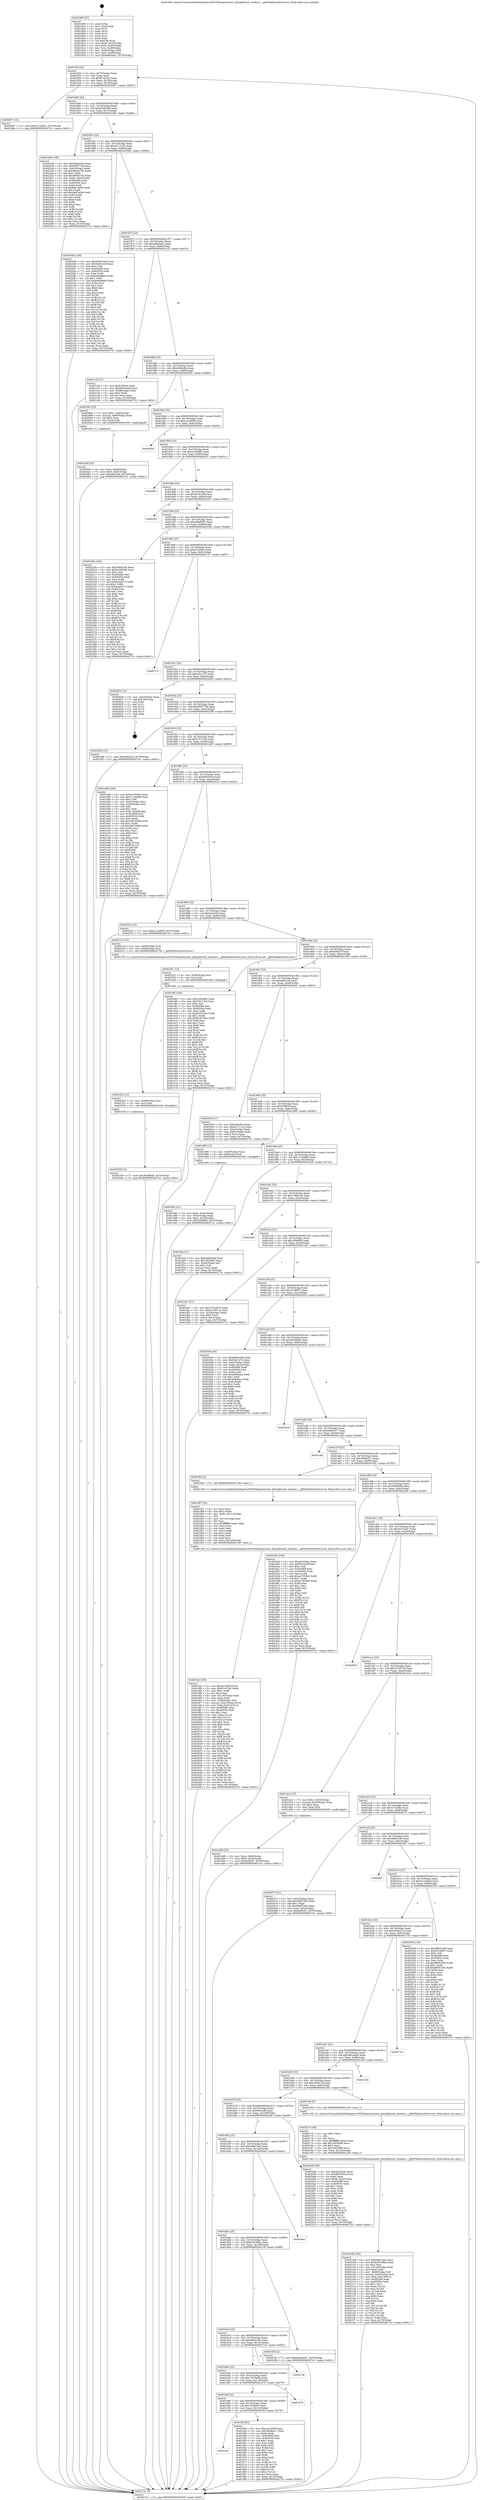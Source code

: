 digraph "0x401800" {
  label = "0x401800 (/mnt/c/Users/mathe/Desktop/tcc/POCII/binaries/extr_kittyglfwnull_window.c__glfwPlatformSetCursor_Final-ollvm.out::main(0))"
  labelloc = "t"
  node[shape=record]

  Entry [label="",width=0.3,height=0.3,shape=circle,fillcolor=black,style=filled]
  "0x40182f" [label="{
     0x40182f [23]\l
     | [instrs]\l
     &nbsp;&nbsp;0x40182f \<+3\>: mov -0x70(%rbp),%eax\l
     &nbsp;&nbsp;0x401832 \<+2\>: mov %eax,%ecx\l
     &nbsp;&nbsp;0x401834 \<+6\>: sub $0x81cd7afc,%ecx\l
     &nbsp;&nbsp;0x40183a \<+3\>: mov %eax,-0x74(%rbp)\l
     &nbsp;&nbsp;0x40183d \<+3\>: mov %ecx,-0x78(%rbp)\l
     &nbsp;&nbsp;0x401840 \<+6\>: je 0000000000402067 \<main+0x867\>\l
  }"]
  "0x402067" [label="{
     0x402067 [12]\l
     | [instrs]\l
     &nbsp;&nbsp;0x402067 \<+7\>: movl $0x3c7d2f62,-0x70(%rbp)\l
     &nbsp;&nbsp;0x40206e \<+5\>: jmp 0000000000402741 \<main+0xf41\>\l
  }"]
  "0x401846" [label="{
     0x401846 [22]\l
     | [instrs]\l
     &nbsp;&nbsp;0x401846 \<+5\>: jmp 000000000040184b \<main+0x4b\>\l
     &nbsp;&nbsp;0x40184b \<+3\>: mov -0x74(%rbp),%eax\l
     &nbsp;&nbsp;0x40184e \<+5\>: sub $0x8c585cd6,%eax\l
     &nbsp;&nbsp;0x401853 \<+3\>: mov %eax,-0x7c(%rbp)\l
     &nbsp;&nbsp;0x401856 \<+6\>: je 000000000040229b \<main+0xa9b\>\l
  }"]
  Exit [label="",width=0.3,height=0.3,shape=circle,fillcolor=black,style=filled,peripheries=2]
  "0x40229b" [label="{
     0x40229b [109]\l
     | [instrs]\l
     &nbsp;&nbsp;0x40229b \<+5\>: mov $0x40fe4236,%eax\l
     &nbsp;&nbsp;0x4022a0 \<+5\>: mov $0xf5897799,%ecx\l
     &nbsp;&nbsp;0x4022a5 \<+3\>: mov -0x6c(%rbp),%edx\l
     &nbsp;&nbsp;0x4022a8 \<+6\>: sub $0x496eb72b,%edx\l
     &nbsp;&nbsp;0x4022ae \<+3\>: add $0x1,%edx\l
     &nbsp;&nbsp;0x4022b1 \<+6\>: add $0x496eb72b,%edx\l
     &nbsp;&nbsp;0x4022b7 \<+3\>: mov %edx,-0x6c(%rbp)\l
     &nbsp;&nbsp;0x4022ba \<+7\>: mov 0x405068,%edx\l
     &nbsp;&nbsp;0x4022c1 \<+7\>: mov 0x405054,%esi\l
     &nbsp;&nbsp;0x4022c8 \<+2\>: mov %edx,%edi\l
     &nbsp;&nbsp;0x4022ca \<+6\>: sub $0x8ab7ad46,%edi\l
     &nbsp;&nbsp;0x4022d0 \<+3\>: sub $0x1,%edi\l
     &nbsp;&nbsp;0x4022d3 \<+6\>: add $0x8ab7ad46,%edi\l
     &nbsp;&nbsp;0x4022d9 \<+3\>: imul %edi,%edx\l
     &nbsp;&nbsp;0x4022dc \<+3\>: and $0x1,%edx\l
     &nbsp;&nbsp;0x4022df \<+3\>: cmp $0x0,%edx\l
     &nbsp;&nbsp;0x4022e2 \<+4\>: sete %r8b\l
     &nbsp;&nbsp;0x4022e6 \<+3\>: cmp $0xa,%esi\l
     &nbsp;&nbsp;0x4022e9 \<+4\>: setl %r9b\l
     &nbsp;&nbsp;0x4022ed \<+3\>: mov %r8b,%r10b\l
     &nbsp;&nbsp;0x4022f0 \<+3\>: and %r9b,%r10b\l
     &nbsp;&nbsp;0x4022f3 \<+3\>: xor %r9b,%r8b\l
     &nbsp;&nbsp;0x4022f6 \<+3\>: or %r8b,%r10b\l
     &nbsp;&nbsp;0x4022f9 \<+4\>: test $0x1,%r10b\l
     &nbsp;&nbsp;0x4022fd \<+3\>: cmovne %ecx,%eax\l
     &nbsp;&nbsp;0x402300 \<+3\>: mov %eax,-0x70(%rbp)\l
     &nbsp;&nbsp;0x402303 \<+5\>: jmp 0000000000402741 \<main+0xf41\>\l
  }"]
  "0x40185c" [label="{
     0x40185c [22]\l
     | [instrs]\l
     &nbsp;&nbsp;0x40185c \<+5\>: jmp 0000000000401861 \<main+0x61\>\l
     &nbsp;&nbsp;0x401861 \<+3\>: mov -0x74(%rbp),%eax\l
     &nbsp;&nbsp;0x401864 \<+5\>: sub $0xa517c120,%eax\l
     &nbsp;&nbsp;0x401869 \<+3\>: mov %eax,-0x80(%rbp)\l
     &nbsp;&nbsp;0x40186c \<+6\>: je 00000000004020db \<main+0x8db\>\l
  }"]
  "0x402339" [label="{
     0x402339 [12]\l
     | [instrs]\l
     &nbsp;&nbsp;0x402339 \<+7\>: movl $0x39e8f9d8,-0x70(%rbp)\l
     &nbsp;&nbsp;0x402340 \<+5\>: jmp 0000000000402741 \<main+0xf41\>\l
  }"]
  "0x4020db" [label="{
     0x4020db [144]\l
     | [instrs]\l
     &nbsp;&nbsp;0x4020db \<+5\>: mov $0x60a87aa5,%eax\l
     &nbsp;&nbsp;0x4020e0 \<+5\>: mov $0x5e63414f,%ecx\l
     &nbsp;&nbsp;0x4020e5 \<+2\>: mov $0x1,%dl\l
     &nbsp;&nbsp;0x4020e7 \<+7\>: mov 0x405068,%esi\l
     &nbsp;&nbsp;0x4020ee \<+7\>: mov 0x405054,%edi\l
     &nbsp;&nbsp;0x4020f5 \<+3\>: mov %esi,%r8d\l
     &nbsp;&nbsp;0x4020f8 \<+7\>: sub $0x849e9885,%r8d\l
     &nbsp;&nbsp;0x4020ff \<+4\>: sub $0x1,%r8d\l
     &nbsp;&nbsp;0x402103 \<+7\>: add $0x849e9885,%r8d\l
     &nbsp;&nbsp;0x40210a \<+4\>: imul %r8d,%esi\l
     &nbsp;&nbsp;0x40210e \<+3\>: and $0x1,%esi\l
     &nbsp;&nbsp;0x402111 \<+3\>: cmp $0x0,%esi\l
     &nbsp;&nbsp;0x402114 \<+4\>: sete %r9b\l
     &nbsp;&nbsp;0x402118 \<+3\>: cmp $0xa,%edi\l
     &nbsp;&nbsp;0x40211b \<+4\>: setl %r10b\l
     &nbsp;&nbsp;0x40211f \<+3\>: mov %r9b,%r11b\l
     &nbsp;&nbsp;0x402122 \<+4\>: xor $0xff,%r11b\l
     &nbsp;&nbsp;0x402126 \<+3\>: mov %r10b,%bl\l
     &nbsp;&nbsp;0x402129 \<+3\>: xor $0xff,%bl\l
     &nbsp;&nbsp;0x40212c \<+3\>: xor $0x0,%dl\l
     &nbsp;&nbsp;0x40212f \<+3\>: mov %r11b,%r14b\l
     &nbsp;&nbsp;0x402132 \<+4\>: and $0x0,%r14b\l
     &nbsp;&nbsp;0x402136 \<+3\>: and %dl,%r9b\l
     &nbsp;&nbsp;0x402139 \<+3\>: mov %bl,%r15b\l
     &nbsp;&nbsp;0x40213c \<+4\>: and $0x0,%r15b\l
     &nbsp;&nbsp;0x402140 \<+3\>: and %dl,%r10b\l
     &nbsp;&nbsp;0x402143 \<+3\>: or %r9b,%r14b\l
     &nbsp;&nbsp;0x402146 \<+3\>: or %r10b,%r15b\l
     &nbsp;&nbsp;0x402149 \<+3\>: xor %r15b,%r14b\l
     &nbsp;&nbsp;0x40214c \<+3\>: or %bl,%r11b\l
     &nbsp;&nbsp;0x40214f \<+4\>: xor $0xff,%r11b\l
     &nbsp;&nbsp;0x402153 \<+3\>: or $0x0,%dl\l
     &nbsp;&nbsp;0x402156 \<+3\>: and %dl,%r11b\l
     &nbsp;&nbsp;0x402159 \<+3\>: or %r11b,%r14b\l
     &nbsp;&nbsp;0x40215c \<+4\>: test $0x1,%r14b\l
     &nbsp;&nbsp;0x402160 \<+3\>: cmovne %ecx,%eax\l
     &nbsp;&nbsp;0x402163 \<+3\>: mov %eax,-0x70(%rbp)\l
     &nbsp;&nbsp;0x402166 \<+5\>: jmp 0000000000402741 \<main+0xf41\>\l
  }"]
  "0x401872" [label="{
     0x401872 [25]\l
     | [instrs]\l
     &nbsp;&nbsp;0x401872 \<+5\>: jmp 0000000000401877 \<main+0x77\>\l
     &nbsp;&nbsp;0x401877 \<+3\>: mov -0x74(%rbp),%eax\l
     &nbsp;&nbsp;0x40187a \<+5\>: sub $0xa9eb5aa1,%eax\l
     &nbsp;&nbsp;0x40187f \<+6\>: mov %eax,-0x84(%rbp)\l
     &nbsp;&nbsp;0x401885 \<+6\>: je 0000000000401c32 \<main+0x432\>\l
  }"]
  "0x40232d" [label="{
     0x40232d [12]\l
     | [instrs]\l
     &nbsp;&nbsp;0x40232d \<+4\>: mov -0x68(%rbp),%rsi\l
     &nbsp;&nbsp;0x402331 \<+3\>: mov %rsi,%rdi\l
     &nbsp;&nbsp;0x402334 \<+5\>: call 0000000000401030 \<free@plt\>\l
     | [calls]\l
     &nbsp;&nbsp;0x401030 \{1\} (unknown)\l
  }"]
  "0x401c32" [label="{
     0x401c32 [27]\l
     | [instrs]\l
     &nbsp;&nbsp;0x401c32 \<+5\>: mov $0xf1f59c6,%eax\l
     &nbsp;&nbsp;0x401c37 \<+5\>: mov $0x5a624eb9,%ecx\l
     &nbsp;&nbsp;0x401c3c \<+3\>: mov -0x38(%rbp),%edx\l
     &nbsp;&nbsp;0x401c3f \<+3\>: cmp $0x2,%edx\l
     &nbsp;&nbsp;0x401c42 \<+3\>: cmovne %ecx,%eax\l
     &nbsp;&nbsp;0x401c45 \<+3\>: mov %eax,-0x70(%rbp)\l
     &nbsp;&nbsp;0x401c48 \<+5\>: jmp 0000000000402741 \<main+0xf41\>\l
  }"]
  "0x40188b" [label="{
     0x40188b [25]\l
     | [instrs]\l
     &nbsp;&nbsp;0x40188b \<+5\>: jmp 0000000000401890 \<main+0x90\>\l
     &nbsp;&nbsp;0x401890 \<+3\>: mov -0x74(%rbp),%eax\l
     &nbsp;&nbsp;0x401893 \<+5\>: sub $0xb4646c6a,%eax\l
     &nbsp;&nbsp;0x401898 \<+6\>: mov %eax,-0x88(%rbp)\l
     &nbsp;&nbsp;0x40189e \<+6\>: je 0000000000402092 \<main+0x892\>\l
  }"]
  "0x402741" [label="{
     0x402741 [5]\l
     | [instrs]\l
     &nbsp;&nbsp;0x402741 \<+5\>: jmp 000000000040182f \<main+0x2f\>\l
  }"]
  "0x401800" [label="{
     0x401800 [47]\l
     | [instrs]\l
     &nbsp;&nbsp;0x401800 \<+1\>: push %rbp\l
     &nbsp;&nbsp;0x401801 \<+3\>: mov %rsp,%rbp\l
     &nbsp;&nbsp;0x401804 \<+2\>: push %r15\l
     &nbsp;&nbsp;0x401806 \<+2\>: push %r14\l
     &nbsp;&nbsp;0x401808 \<+2\>: push %r13\l
     &nbsp;&nbsp;0x40180a \<+2\>: push %r12\l
     &nbsp;&nbsp;0x40180c \<+1\>: push %rbx\l
     &nbsp;&nbsp;0x40180d \<+7\>: sub $0x108,%rsp\l
     &nbsp;&nbsp;0x401814 \<+7\>: movl $0x0,-0x3c(%rbp)\l
     &nbsp;&nbsp;0x40181b \<+3\>: mov %edi,-0x40(%rbp)\l
     &nbsp;&nbsp;0x40181e \<+4\>: mov %rsi,-0x48(%rbp)\l
     &nbsp;&nbsp;0x401822 \<+3\>: mov -0x40(%rbp),%edi\l
     &nbsp;&nbsp;0x401825 \<+3\>: mov %edi,-0x38(%rbp)\l
     &nbsp;&nbsp;0x401828 \<+7\>: movl $0xa9eb5aa1,-0x70(%rbp)\l
  }"]
  "0x402321" [label="{
     0x402321 [12]\l
     | [instrs]\l
     &nbsp;&nbsp;0x402321 \<+4\>: mov -0x58(%rbp),%rsi\l
     &nbsp;&nbsp;0x402325 \<+3\>: mov %rsi,%rdi\l
     &nbsp;&nbsp;0x402328 \<+5\>: call 0000000000401030 \<free@plt\>\l
     | [calls]\l
     &nbsp;&nbsp;0x401030 \{1\} (unknown)\l
  }"]
  "0x402092" [label="{
     0x402092 [23]\l
     | [instrs]\l
     &nbsp;&nbsp;0x402092 \<+7\>: movl $0x1,-0x60(%rbp)\l
     &nbsp;&nbsp;0x402099 \<+4\>: movslq -0x60(%rbp),%rax\l
     &nbsp;&nbsp;0x40209d \<+4\>: shl $0x2,%rax\l
     &nbsp;&nbsp;0x4020a1 \<+3\>: mov %rax,%rdi\l
     &nbsp;&nbsp;0x4020a4 \<+5\>: call 0000000000401050 \<malloc@plt\>\l
     | [calls]\l
     &nbsp;&nbsp;0x401050 \{1\} (unknown)\l
  }"]
  "0x4018a4" [label="{
     0x4018a4 [25]\l
     | [instrs]\l
     &nbsp;&nbsp;0x4018a4 \<+5\>: jmp 00000000004018a9 \<main+0xa9\>\l
     &nbsp;&nbsp;0x4018a9 \<+3\>: mov -0x74(%rbp),%eax\l
     &nbsp;&nbsp;0x4018ac \<+5\>: sub $0xca12d05f,%eax\l
     &nbsp;&nbsp;0x4018b1 \<+6\>: mov %eax,-0x8c(%rbp)\l
     &nbsp;&nbsp;0x4018b7 \<+6\>: je 000000000040265d \<main+0xe5d\>\l
  }"]
  "0x402198" [label="{
     0x402198 [103]\l
     | [instrs]\l
     &nbsp;&nbsp;0x402198 \<+5\>: mov $0x60a87aa5,%ecx\l
     &nbsp;&nbsp;0x40219d \<+5\>: mov $0x618168ba,%edx\l
     &nbsp;&nbsp;0x4021a2 \<+2\>: xor %esi,%esi\l
     &nbsp;&nbsp;0x4021a4 \<+6\>: mov -0x124(%rbp),%edi\l
     &nbsp;&nbsp;0x4021aa \<+3\>: imul %eax,%edi\l
     &nbsp;&nbsp;0x4021ad \<+4\>: mov -0x68(%rbp),%r8\l
     &nbsp;&nbsp;0x4021b1 \<+4\>: movslq -0x6c(%rbp),%r9\l
     &nbsp;&nbsp;0x4021b5 \<+4\>: mov %edi,(%r8,%r9,4)\l
     &nbsp;&nbsp;0x4021b9 \<+7\>: mov 0x405068,%eax\l
     &nbsp;&nbsp;0x4021c0 \<+7\>: mov 0x405054,%edi\l
     &nbsp;&nbsp;0x4021c7 \<+3\>: sub $0x1,%esi\l
     &nbsp;&nbsp;0x4021ca \<+3\>: mov %eax,%r10d\l
     &nbsp;&nbsp;0x4021cd \<+3\>: add %esi,%r10d\l
     &nbsp;&nbsp;0x4021d0 \<+4\>: imul %r10d,%eax\l
     &nbsp;&nbsp;0x4021d4 \<+3\>: and $0x1,%eax\l
     &nbsp;&nbsp;0x4021d7 \<+3\>: cmp $0x0,%eax\l
     &nbsp;&nbsp;0x4021da \<+4\>: sete %r11b\l
     &nbsp;&nbsp;0x4021de \<+3\>: cmp $0xa,%edi\l
     &nbsp;&nbsp;0x4021e1 \<+3\>: setl %bl\l
     &nbsp;&nbsp;0x4021e4 \<+3\>: mov %r11b,%r14b\l
     &nbsp;&nbsp;0x4021e7 \<+3\>: and %bl,%r14b\l
     &nbsp;&nbsp;0x4021ea \<+3\>: xor %bl,%r11b\l
     &nbsp;&nbsp;0x4021ed \<+3\>: or %r11b,%r14b\l
     &nbsp;&nbsp;0x4021f0 \<+4\>: test $0x1,%r14b\l
     &nbsp;&nbsp;0x4021f4 \<+3\>: cmovne %edx,%ecx\l
     &nbsp;&nbsp;0x4021f7 \<+3\>: mov %ecx,-0x70(%rbp)\l
     &nbsp;&nbsp;0x4021fa \<+5\>: jmp 0000000000402741 \<main+0xf41\>\l
  }"]
  "0x40265d" [label="{
     0x40265d\l
  }", style=dashed]
  "0x4018bd" [label="{
     0x4018bd [25]\l
     | [instrs]\l
     &nbsp;&nbsp;0x4018bd \<+5\>: jmp 00000000004018c2 \<main+0xc2\>\l
     &nbsp;&nbsp;0x4018c2 \<+3\>: mov -0x74(%rbp),%eax\l
     &nbsp;&nbsp;0x4018c5 \<+5\>: sub $0xccc50d82,%eax\l
     &nbsp;&nbsp;0x4018ca \<+6\>: mov %eax,-0x90(%rbp)\l
     &nbsp;&nbsp;0x4018d0 \<+6\>: je 0000000000402651 \<main+0xe51\>\l
  }"]
  "0x402170" [label="{
     0x402170 [40]\l
     | [instrs]\l
     &nbsp;&nbsp;0x402170 \<+5\>: mov $0x2,%ecx\l
     &nbsp;&nbsp;0x402175 \<+1\>: cltd\l
     &nbsp;&nbsp;0x402176 \<+2\>: idiv %ecx\l
     &nbsp;&nbsp;0x402178 \<+6\>: imul $0xfffffffe,%edx,%ecx\l
     &nbsp;&nbsp;0x40217e \<+6\>: add $0x190349f8,%ecx\l
     &nbsp;&nbsp;0x402184 \<+3\>: add $0x1,%ecx\l
     &nbsp;&nbsp;0x402187 \<+6\>: sub $0x190349f8,%ecx\l
     &nbsp;&nbsp;0x40218d \<+6\>: mov %ecx,-0x124(%rbp)\l
     &nbsp;&nbsp;0x402193 \<+5\>: call 0000000000401160 \<next_i\>\l
     | [calls]\l
     &nbsp;&nbsp;0x401160 \{1\} (/mnt/c/Users/mathe/Desktop/tcc/POCII/binaries/extr_kittyglfwnull_window.c__glfwPlatformSetCursor_Final-ollvm.out::next_i)\l
  }"]
  "0x402651" [label="{
     0x402651\l
  }", style=dashed]
  "0x4018d6" [label="{
     0x4018d6 [25]\l
     | [instrs]\l
     &nbsp;&nbsp;0x4018d6 \<+5\>: jmp 00000000004018db \<main+0xdb\>\l
     &nbsp;&nbsp;0x4018db \<+3\>: mov -0x74(%rbp),%eax\l
     &nbsp;&nbsp;0x4018de \<+5\>: sub $0xdb761d0f,%eax\l
     &nbsp;&nbsp;0x4018e3 \<+6\>: mov %eax,-0x94(%rbp)\l
     &nbsp;&nbsp;0x4018e9 \<+6\>: je 0000000000402351 \<main+0xb51\>\l
  }"]
  "0x4020a9" [label="{
     0x4020a9 [23]\l
     | [instrs]\l
     &nbsp;&nbsp;0x4020a9 \<+4\>: mov %rax,-0x68(%rbp)\l
     &nbsp;&nbsp;0x4020ad \<+7\>: movl $0x0,-0x6c(%rbp)\l
     &nbsp;&nbsp;0x4020b4 \<+7\>: movl $0xa9641be,-0x70(%rbp)\l
     &nbsp;&nbsp;0x4020bb \<+5\>: jmp 0000000000402741 \<main+0xf41\>\l
  }"]
  "0x402351" [label="{
     0x402351\l
  }", style=dashed]
  "0x4018ef" [label="{
     0x4018ef [25]\l
     | [instrs]\l
     &nbsp;&nbsp;0x4018ef \<+5\>: jmp 00000000004018f4 \<main+0xf4\>\l
     &nbsp;&nbsp;0x4018f4 \<+3\>: mov -0x74(%rbp),%eax\l
     &nbsp;&nbsp;0x4018f7 \<+5\>: sub $0xeb8a5697,%eax\l
     &nbsp;&nbsp;0x4018fc \<+6\>: mov %eax,-0x98(%rbp)\l
     &nbsp;&nbsp;0x401902 \<+6\>: je 000000000040220b \<main+0xa0b\>\l
  }"]
  "0x401fcb" [label="{
     0x401fcb [156]\l
     | [instrs]\l
     &nbsp;&nbsp;0x401fcb \<+5\>: mov $0xca12d05f,%ecx\l
     &nbsp;&nbsp;0x401fd0 \<+5\>: mov $0x81cd7afc,%edx\l
     &nbsp;&nbsp;0x401fd5 \<+3\>: mov $0x1,%r8b\l
     &nbsp;&nbsp;0x401fd8 \<+2\>: xor %esi,%esi\l
     &nbsp;&nbsp;0x401fda \<+6\>: mov -0x120(%rbp),%edi\l
     &nbsp;&nbsp;0x401fe0 \<+3\>: imul %eax,%edi\l
     &nbsp;&nbsp;0x401fe3 \<+4\>: mov -0x58(%rbp),%r9\l
     &nbsp;&nbsp;0x401fe7 \<+4\>: movslq -0x5c(%rbp),%r10\l
     &nbsp;&nbsp;0x401feb \<+4\>: mov %edi,(%r9,%r10,4)\l
     &nbsp;&nbsp;0x401fef \<+7\>: mov 0x405068,%eax\l
     &nbsp;&nbsp;0x401ff6 \<+7\>: mov 0x405054,%edi\l
     &nbsp;&nbsp;0x401ffd \<+3\>: sub $0x1,%esi\l
     &nbsp;&nbsp;0x402000 \<+3\>: mov %eax,%r11d\l
     &nbsp;&nbsp;0x402003 \<+3\>: add %esi,%r11d\l
     &nbsp;&nbsp;0x402006 \<+4\>: imul %r11d,%eax\l
     &nbsp;&nbsp;0x40200a \<+3\>: and $0x1,%eax\l
     &nbsp;&nbsp;0x40200d \<+3\>: cmp $0x0,%eax\l
     &nbsp;&nbsp;0x402010 \<+3\>: sete %bl\l
     &nbsp;&nbsp;0x402013 \<+3\>: cmp $0xa,%edi\l
     &nbsp;&nbsp;0x402016 \<+4\>: setl %r14b\l
     &nbsp;&nbsp;0x40201a \<+3\>: mov %bl,%r15b\l
     &nbsp;&nbsp;0x40201d \<+4\>: xor $0xff,%r15b\l
     &nbsp;&nbsp;0x402021 \<+3\>: mov %r14b,%r12b\l
     &nbsp;&nbsp;0x402024 \<+4\>: xor $0xff,%r12b\l
     &nbsp;&nbsp;0x402028 \<+4\>: xor $0x0,%r8b\l
     &nbsp;&nbsp;0x40202c \<+3\>: mov %r15b,%r13b\l
     &nbsp;&nbsp;0x40202f \<+4\>: and $0x0,%r13b\l
     &nbsp;&nbsp;0x402033 \<+3\>: and %r8b,%bl\l
     &nbsp;&nbsp;0x402036 \<+3\>: mov %r12b,%al\l
     &nbsp;&nbsp;0x402039 \<+2\>: and $0x0,%al\l
     &nbsp;&nbsp;0x40203b \<+3\>: and %r8b,%r14b\l
     &nbsp;&nbsp;0x40203e \<+3\>: or %bl,%r13b\l
     &nbsp;&nbsp;0x402041 \<+3\>: or %r14b,%al\l
     &nbsp;&nbsp;0x402044 \<+3\>: xor %al,%r13b\l
     &nbsp;&nbsp;0x402047 \<+3\>: or %r12b,%r15b\l
     &nbsp;&nbsp;0x40204a \<+4\>: xor $0xff,%r15b\l
     &nbsp;&nbsp;0x40204e \<+4\>: or $0x0,%r8b\l
     &nbsp;&nbsp;0x402052 \<+3\>: and %r8b,%r15b\l
     &nbsp;&nbsp;0x402055 \<+3\>: or %r15b,%r13b\l
     &nbsp;&nbsp;0x402058 \<+4\>: test $0x1,%r13b\l
     &nbsp;&nbsp;0x40205c \<+3\>: cmovne %edx,%ecx\l
     &nbsp;&nbsp;0x40205f \<+3\>: mov %ecx,-0x70(%rbp)\l
     &nbsp;&nbsp;0x402062 \<+5\>: jmp 0000000000402741 \<main+0xf41\>\l
  }"]
  "0x40220b" [label="{
     0x40220b [144]\l
     | [instrs]\l
     &nbsp;&nbsp;0x40220b \<+5\>: mov $0x40fe4236,%eax\l
     &nbsp;&nbsp;0x402210 \<+5\>: mov $0x8c585cd6,%ecx\l
     &nbsp;&nbsp;0x402215 \<+2\>: mov $0x1,%dl\l
     &nbsp;&nbsp;0x402217 \<+7\>: mov 0x405068,%esi\l
     &nbsp;&nbsp;0x40221e \<+7\>: mov 0x405054,%edi\l
     &nbsp;&nbsp;0x402225 \<+3\>: mov %esi,%r8d\l
     &nbsp;&nbsp;0x402228 \<+7\>: add $0x6cae827c,%r8d\l
     &nbsp;&nbsp;0x40222f \<+4\>: sub $0x1,%r8d\l
     &nbsp;&nbsp;0x402233 \<+7\>: sub $0x6cae827c,%r8d\l
     &nbsp;&nbsp;0x40223a \<+4\>: imul %r8d,%esi\l
     &nbsp;&nbsp;0x40223e \<+3\>: and $0x1,%esi\l
     &nbsp;&nbsp;0x402241 \<+3\>: cmp $0x0,%esi\l
     &nbsp;&nbsp;0x402244 \<+4\>: sete %r9b\l
     &nbsp;&nbsp;0x402248 \<+3\>: cmp $0xa,%edi\l
     &nbsp;&nbsp;0x40224b \<+4\>: setl %r10b\l
     &nbsp;&nbsp;0x40224f \<+3\>: mov %r9b,%r11b\l
     &nbsp;&nbsp;0x402252 \<+4\>: xor $0xff,%r11b\l
     &nbsp;&nbsp;0x402256 \<+3\>: mov %r10b,%bl\l
     &nbsp;&nbsp;0x402259 \<+3\>: xor $0xff,%bl\l
     &nbsp;&nbsp;0x40225c \<+3\>: xor $0x1,%dl\l
     &nbsp;&nbsp;0x40225f \<+3\>: mov %r11b,%r14b\l
     &nbsp;&nbsp;0x402262 \<+4\>: and $0xff,%r14b\l
     &nbsp;&nbsp;0x402266 \<+3\>: and %dl,%r9b\l
     &nbsp;&nbsp;0x402269 \<+3\>: mov %bl,%r15b\l
     &nbsp;&nbsp;0x40226c \<+4\>: and $0xff,%r15b\l
     &nbsp;&nbsp;0x402270 \<+3\>: and %dl,%r10b\l
     &nbsp;&nbsp;0x402273 \<+3\>: or %r9b,%r14b\l
     &nbsp;&nbsp;0x402276 \<+3\>: or %r10b,%r15b\l
     &nbsp;&nbsp;0x402279 \<+3\>: xor %r15b,%r14b\l
     &nbsp;&nbsp;0x40227c \<+3\>: or %bl,%r11b\l
     &nbsp;&nbsp;0x40227f \<+4\>: xor $0xff,%r11b\l
     &nbsp;&nbsp;0x402283 \<+3\>: or $0x1,%dl\l
     &nbsp;&nbsp;0x402286 \<+3\>: and %dl,%r11b\l
     &nbsp;&nbsp;0x402289 \<+3\>: or %r11b,%r14b\l
     &nbsp;&nbsp;0x40228c \<+4\>: test $0x1,%r14b\l
     &nbsp;&nbsp;0x402290 \<+3\>: cmovne %ecx,%eax\l
     &nbsp;&nbsp;0x402293 \<+3\>: mov %eax,-0x70(%rbp)\l
     &nbsp;&nbsp;0x402296 \<+5\>: jmp 0000000000402741 \<main+0xf41\>\l
  }"]
  "0x401908" [label="{
     0x401908 [25]\l
     | [instrs]\l
     &nbsp;&nbsp;0x401908 \<+5\>: jmp 000000000040190d \<main+0x10d\>\l
     &nbsp;&nbsp;0x40190d \<+3\>: mov -0x74(%rbp),%eax\l
     &nbsp;&nbsp;0x401910 \<+5\>: sub $0xef162b0c,%eax\l
     &nbsp;&nbsp;0x401915 \<+6\>: mov %eax,-0x9c(%rbp)\l
     &nbsp;&nbsp;0x40191b \<+6\>: je 0000000000402727 \<main+0xf27\>\l
  }"]
  "0x401f97" [label="{
     0x401f97 [52]\l
     | [instrs]\l
     &nbsp;&nbsp;0x401f97 \<+2\>: xor %ecx,%ecx\l
     &nbsp;&nbsp;0x401f99 \<+5\>: mov $0x2,%edx\l
     &nbsp;&nbsp;0x401f9e \<+6\>: mov %edx,-0x11c(%rbp)\l
     &nbsp;&nbsp;0x401fa4 \<+1\>: cltd\l
     &nbsp;&nbsp;0x401fa5 \<+6\>: mov -0x11c(%rbp),%esi\l
     &nbsp;&nbsp;0x401fab \<+2\>: idiv %esi\l
     &nbsp;&nbsp;0x401fad \<+6\>: imul $0xfffffffe,%edx,%edx\l
     &nbsp;&nbsp;0x401fb3 \<+2\>: mov %ecx,%edi\l
     &nbsp;&nbsp;0x401fb5 \<+2\>: sub %edx,%edi\l
     &nbsp;&nbsp;0x401fb7 \<+2\>: mov %ecx,%edx\l
     &nbsp;&nbsp;0x401fb9 \<+3\>: sub $0x1,%edx\l
     &nbsp;&nbsp;0x401fbc \<+2\>: add %edx,%edi\l
     &nbsp;&nbsp;0x401fbe \<+2\>: sub %edi,%ecx\l
     &nbsp;&nbsp;0x401fc0 \<+6\>: mov %ecx,-0x120(%rbp)\l
     &nbsp;&nbsp;0x401fc6 \<+5\>: call 0000000000401160 \<next_i\>\l
     | [calls]\l
     &nbsp;&nbsp;0x401160 \{1\} (/mnt/c/Users/mathe/Desktop/tcc/POCII/binaries/extr_kittyglfwnull_window.c__glfwPlatformSetCursor_Final-ollvm.out::next_i)\l
  }"]
  "0x402727" [label="{
     0x402727\l
  }", style=dashed]
  "0x401921" [label="{
     0x401921 [25]\l
     | [instrs]\l
     &nbsp;&nbsp;0x401921 \<+5\>: jmp 0000000000401926 \<main+0x126\>\l
     &nbsp;&nbsp;0x401926 \<+3\>: mov -0x74(%rbp),%eax\l
     &nbsp;&nbsp;0x401929 \<+5\>: sub $0xf2d1c27c,%eax\l
     &nbsp;&nbsp;0x40192e \<+6\>: mov %eax,-0xa0(%rbp)\l
     &nbsp;&nbsp;0x401934 \<+6\>: je 0000000000402624 \<main+0xe24\>\l
  }"]
  "0x401c0f" [label="{
     0x401c0f\l
  }", style=dashed]
  "0x402624" [label="{
     0x402624 [21]\l
     | [instrs]\l
     &nbsp;&nbsp;0x402624 \<+3\>: mov -0x2c(%rbp),%eax\l
     &nbsp;&nbsp;0x402627 \<+7\>: add $0x108,%rsp\l
     &nbsp;&nbsp;0x40262e \<+1\>: pop %rbx\l
     &nbsp;&nbsp;0x40262f \<+2\>: pop %r12\l
     &nbsp;&nbsp;0x402631 \<+2\>: pop %r13\l
     &nbsp;&nbsp;0x402633 \<+2\>: pop %r14\l
     &nbsp;&nbsp;0x402635 \<+2\>: pop %r15\l
     &nbsp;&nbsp;0x402637 \<+1\>: pop %rbp\l
     &nbsp;&nbsp;0x402638 \<+1\>: ret\l
  }"]
  "0x40193a" [label="{
     0x40193a [25]\l
     | [instrs]\l
     &nbsp;&nbsp;0x40193a \<+5\>: jmp 000000000040193f \<main+0x13f\>\l
     &nbsp;&nbsp;0x40193f \<+3\>: mov -0x74(%rbp),%eax\l
     &nbsp;&nbsp;0x401942 \<+5\>: sub $0xf5897799,%eax\l
     &nbsp;&nbsp;0x401947 \<+6\>: mov %eax,-0xa4(%rbp)\l
     &nbsp;&nbsp;0x40194d \<+6\>: je 0000000000402308 \<main+0xb08\>\l
  }"]
  "0x401f3f" [label="{
     0x401f3f [83]\l
     | [instrs]\l
     &nbsp;&nbsp;0x401f3f \<+5\>: mov $0xca12d05f,%eax\l
     &nbsp;&nbsp;0x401f44 \<+5\>: mov $0x39b9e017,%ecx\l
     &nbsp;&nbsp;0x401f49 \<+2\>: xor %edx,%edx\l
     &nbsp;&nbsp;0x401f4b \<+7\>: mov 0x405068,%esi\l
     &nbsp;&nbsp;0x401f52 \<+7\>: mov 0x405054,%edi\l
     &nbsp;&nbsp;0x401f59 \<+3\>: sub $0x1,%edx\l
     &nbsp;&nbsp;0x401f5c \<+3\>: mov %esi,%r8d\l
     &nbsp;&nbsp;0x401f5f \<+3\>: add %edx,%r8d\l
     &nbsp;&nbsp;0x401f62 \<+4\>: imul %r8d,%esi\l
     &nbsp;&nbsp;0x401f66 \<+3\>: and $0x1,%esi\l
     &nbsp;&nbsp;0x401f69 \<+3\>: cmp $0x0,%esi\l
     &nbsp;&nbsp;0x401f6c \<+4\>: sete %r9b\l
     &nbsp;&nbsp;0x401f70 \<+3\>: cmp $0xa,%edi\l
     &nbsp;&nbsp;0x401f73 \<+4\>: setl %r10b\l
     &nbsp;&nbsp;0x401f77 \<+3\>: mov %r9b,%r11b\l
     &nbsp;&nbsp;0x401f7a \<+3\>: and %r10b,%r11b\l
     &nbsp;&nbsp;0x401f7d \<+3\>: xor %r10b,%r9b\l
     &nbsp;&nbsp;0x401f80 \<+3\>: or %r9b,%r11b\l
     &nbsp;&nbsp;0x401f83 \<+4\>: test $0x1,%r11b\l
     &nbsp;&nbsp;0x401f87 \<+3\>: cmovne %ecx,%eax\l
     &nbsp;&nbsp;0x401f8a \<+3\>: mov %eax,-0x70(%rbp)\l
     &nbsp;&nbsp;0x401f8d \<+5\>: jmp 0000000000402741 \<main+0xf41\>\l
  }"]
  "0x402308" [label="{
     0x402308 [12]\l
     | [instrs]\l
     &nbsp;&nbsp;0x402308 \<+7\>: movl $0xa9641be,-0x70(%rbp)\l
     &nbsp;&nbsp;0x40230f \<+5\>: jmp 0000000000402741 \<main+0xf41\>\l
  }"]
  "0x401953" [label="{
     0x401953 [25]\l
     | [instrs]\l
     &nbsp;&nbsp;0x401953 \<+5\>: jmp 0000000000401958 \<main+0x158\>\l
     &nbsp;&nbsp;0x401958 \<+3\>: mov -0x74(%rbp),%eax\l
     &nbsp;&nbsp;0x40195b \<+5\>: sub $0xf74174c8,%eax\l
     &nbsp;&nbsp;0x401960 \<+6\>: mov %eax,-0xa8(%rbp)\l
     &nbsp;&nbsp;0x401966 \<+6\>: je 0000000000401e80 \<main+0x680\>\l
  }"]
  "0x401bf6" [label="{
     0x401bf6 [25]\l
     | [instrs]\l
     &nbsp;&nbsp;0x401bf6 \<+5\>: jmp 0000000000401bfb \<main+0x3fb\>\l
     &nbsp;&nbsp;0x401bfb \<+3\>: mov -0x74(%rbp),%eax\l
     &nbsp;&nbsp;0x401bfe \<+5\>: sub $0x762fafe3,%eax\l
     &nbsp;&nbsp;0x401c03 \<+6\>: mov %eax,-0x114(%rbp)\l
     &nbsp;&nbsp;0x401c09 \<+6\>: je 0000000000401f3f \<main+0x73f\>\l
  }"]
  "0x401e80" [label="{
     0x401e80 [164]\l
     | [instrs]\l
     &nbsp;&nbsp;0x401e80 \<+5\>: mov $0xccc50d82,%eax\l
     &nbsp;&nbsp;0x401e85 \<+5\>: mov $0x1114a680,%ecx\l
     &nbsp;&nbsp;0x401e8a \<+2\>: mov $0x1,%dl\l
     &nbsp;&nbsp;0x401e8c \<+3\>: mov -0x5c(%rbp),%esi\l
     &nbsp;&nbsp;0x401e8f \<+3\>: cmp -0x50(%rbp),%esi\l
     &nbsp;&nbsp;0x401e92 \<+4\>: setl %dil\l
     &nbsp;&nbsp;0x401e96 \<+4\>: and $0x1,%dil\l
     &nbsp;&nbsp;0x401e9a \<+4\>: mov %dil,-0x2d(%rbp)\l
     &nbsp;&nbsp;0x401e9e \<+7\>: mov 0x405068,%esi\l
     &nbsp;&nbsp;0x401ea5 \<+8\>: mov 0x405054,%r8d\l
     &nbsp;&nbsp;0x401ead \<+3\>: mov %esi,%r9d\l
     &nbsp;&nbsp;0x401eb0 \<+7\>: add $0x1667046d,%r9d\l
     &nbsp;&nbsp;0x401eb7 \<+4\>: sub $0x1,%r9d\l
     &nbsp;&nbsp;0x401ebb \<+7\>: sub $0x1667046d,%r9d\l
     &nbsp;&nbsp;0x401ec2 \<+4\>: imul %r9d,%esi\l
     &nbsp;&nbsp;0x401ec6 \<+3\>: and $0x1,%esi\l
     &nbsp;&nbsp;0x401ec9 \<+3\>: cmp $0x0,%esi\l
     &nbsp;&nbsp;0x401ecc \<+4\>: sete %dil\l
     &nbsp;&nbsp;0x401ed0 \<+4\>: cmp $0xa,%r8d\l
     &nbsp;&nbsp;0x401ed4 \<+4\>: setl %r10b\l
     &nbsp;&nbsp;0x401ed8 \<+3\>: mov %dil,%r11b\l
     &nbsp;&nbsp;0x401edb \<+4\>: xor $0xff,%r11b\l
     &nbsp;&nbsp;0x401edf \<+3\>: mov %r10b,%bl\l
     &nbsp;&nbsp;0x401ee2 \<+3\>: xor $0xff,%bl\l
     &nbsp;&nbsp;0x401ee5 \<+3\>: xor $0x1,%dl\l
     &nbsp;&nbsp;0x401ee8 \<+3\>: mov %r11b,%r14b\l
     &nbsp;&nbsp;0x401eeb \<+4\>: and $0xff,%r14b\l
     &nbsp;&nbsp;0x401eef \<+3\>: and %dl,%dil\l
     &nbsp;&nbsp;0x401ef2 \<+3\>: mov %bl,%r15b\l
     &nbsp;&nbsp;0x401ef5 \<+4\>: and $0xff,%r15b\l
     &nbsp;&nbsp;0x401ef9 \<+3\>: and %dl,%r10b\l
     &nbsp;&nbsp;0x401efc \<+3\>: or %dil,%r14b\l
     &nbsp;&nbsp;0x401eff \<+3\>: or %r10b,%r15b\l
     &nbsp;&nbsp;0x401f02 \<+3\>: xor %r15b,%r14b\l
     &nbsp;&nbsp;0x401f05 \<+3\>: or %bl,%r11b\l
     &nbsp;&nbsp;0x401f08 \<+4\>: xor $0xff,%r11b\l
     &nbsp;&nbsp;0x401f0c \<+3\>: or $0x1,%dl\l
     &nbsp;&nbsp;0x401f0f \<+3\>: and %dl,%r11b\l
     &nbsp;&nbsp;0x401f12 \<+3\>: or %r11b,%r14b\l
     &nbsp;&nbsp;0x401f15 \<+4\>: test $0x1,%r14b\l
     &nbsp;&nbsp;0x401f19 \<+3\>: cmovne %ecx,%eax\l
     &nbsp;&nbsp;0x401f1c \<+3\>: mov %eax,-0x70(%rbp)\l
     &nbsp;&nbsp;0x401f1f \<+5\>: jmp 0000000000402741 \<main+0xf41\>\l
  }"]
  "0x40196c" [label="{
     0x40196c [25]\l
     | [instrs]\l
     &nbsp;&nbsp;0x40196c \<+5\>: jmp 0000000000401971 \<main+0x171\>\l
     &nbsp;&nbsp;0x401971 \<+3\>: mov -0x74(%rbp),%eax\l
     &nbsp;&nbsp;0x401974 \<+5\>: sub $0xfb93345a,%eax\l
     &nbsp;&nbsp;0x401979 \<+6\>: mov %eax,-0xac(%rbp)\l
     &nbsp;&nbsp;0x40197f \<+6\>: je 000000000040252a \<main+0xd2a\>\l
  }"]
  "0x401d79" [label="{
     0x401d79\l
  }", style=dashed]
  "0x40252a" [label="{
     0x40252a [12]\l
     | [instrs]\l
     &nbsp;&nbsp;0x40252a \<+7\>: movl $0x411edb50,-0x70(%rbp)\l
     &nbsp;&nbsp;0x402531 \<+5\>: jmp 0000000000402741 \<main+0xf41\>\l
  }"]
  "0x401985" [label="{
     0x401985 [25]\l
     | [instrs]\l
     &nbsp;&nbsp;0x401985 \<+5\>: jmp 000000000040198a \<main+0x18a\>\l
     &nbsp;&nbsp;0x40198a \<+3\>: mov -0x74(%rbp),%eax\l
     &nbsp;&nbsp;0x40198d \<+5\>: sub $0xfccfa362,%eax\l
     &nbsp;&nbsp;0x401992 \<+6\>: mov %eax,-0xb0(%rbp)\l
     &nbsp;&nbsp;0x401998 \<+6\>: je 0000000000402314 \<main+0xb14\>\l
  }"]
  "0x401bdd" [label="{
     0x401bdd [25]\l
     | [instrs]\l
     &nbsp;&nbsp;0x401bdd \<+5\>: jmp 0000000000401be2 \<main+0x3e2\>\l
     &nbsp;&nbsp;0x401be2 \<+3\>: mov -0x74(%rbp),%eax\l
     &nbsp;&nbsp;0x401be5 \<+5\>: sub $0x7367be5b,%eax\l
     &nbsp;&nbsp;0x401bea \<+6\>: mov %eax,-0x110(%rbp)\l
     &nbsp;&nbsp;0x401bf0 \<+6\>: je 0000000000401d79 \<main+0x579\>\l
  }"]
  "0x402314" [label="{
     0x402314 [13]\l
     | [instrs]\l
     &nbsp;&nbsp;0x402314 \<+4\>: mov -0x58(%rbp),%rdi\l
     &nbsp;&nbsp;0x402318 \<+4\>: mov -0x68(%rbp),%rsi\l
     &nbsp;&nbsp;0x40231c \<+5\>: call 00000000004017f0 \<_glfwPlatformSetCursor\>\l
     | [calls]\l
     &nbsp;&nbsp;0x4017f0 \{1\} (/mnt/c/Users/mathe/Desktop/tcc/POCII/binaries/extr_kittyglfwnull_window.c__glfwPlatformSetCursor_Final-ollvm.out::_glfwPlatformSetCursor)\l
  }"]
  "0x40199e" [label="{
     0x40199e [25]\l
     | [instrs]\l
     &nbsp;&nbsp;0x40199e \<+5\>: jmp 00000000004019a3 \<main+0x1a3\>\l
     &nbsp;&nbsp;0x4019a3 \<+3\>: mov -0x74(%rbp),%eax\l
     &nbsp;&nbsp;0x4019a6 \<+5\>: sub $0x6e95cf7,%eax\l
     &nbsp;&nbsp;0x4019ab \<+6\>: mov %eax,-0xb4(%rbp)\l
     &nbsp;&nbsp;0x4019b1 \<+6\>: je 0000000000401df0 \<main+0x5f0\>\l
  }"]
  "0x40273a" [label="{
     0x40273a\l
  }", style=dashed]
  "0x401df0" [label="{
     0x401df0 [144]\l
     | [instrs]\l
     &nbsp;&nbsp;0x401df0 \<+5\>: mov $0xccc50d82,%eax\l
     &nbsp;&nbsp;0x401df5 \<+5\>: mov $0xf74174c8,%ecx\l
     &nbsp;&nbsp;0x401dfa \<+2\>: mov $0x1,%dl\l
     &nbsp;&nbsp;0x401dfc \<+7\>: mov 0x405068,%esi\l
     &nbsp;&nbsp;0x401e03 \<+7\>: mov 0x405054,%edi\l
     &nbsp;&nbsp;0x401e0a \<+3\>: mov %esi,%r8d\l
     &nbsp;&nbsp;0x401e0d \<+7\>: sub $0x816379ec,%r8d\l
     &nbsp;&nbsp;0x401e14 \<+4\>: sub $0x1,%r8d\l
     &nbsp;&nbsp;0x401e18 \<+7\>: add $0x816379ec,%r8d\l
     &nbsp;&nbsp;0x401e1f \<+4\>: imul %r8d,%esi\l
     &nbsp;&nbsp;0x401e23 \<+3\>: and $0x1,%esi\l
     &nbsp;&nbsp;0x401e26 \<+3\>: cmp $0x0,%esi\l
     &nbsp;&nbsp;0x401e29 \<+4\>: sete %r9b\l
     &nbsp;&nbsp;0x401e2d \<+3\>: cmp $0xa,%edi\l
     &nbsp;&nbsp;0x401e30 \<+4\>: setl %r10b\l
     &nbsp;&nbsp;0x401e34 \<+3\>: mov %r9b,%r11b\l
     &nbsp;&nbsp;0x401e37 \<+4\>: xor $0xff,%r11b\l
     &nbsp;&nbsp;0x401e3b \<+3\>: mov %r10b,%bl\l
     &nbsp;&nbsp;0x401e3e \<+3\>: xor $0xff,%bl\l
     &nbsp;&nbsp;0x401e41 \<+3\>: xor $0x1,%dl\l
     &nbsp;&nbsp;0x401e44 \<+3\>: mov %r11b,%r14b\l
     &nbsp;&nbsp;0x401e47 \<+4\>: and $0xff,%r14b\l
     &nbsp;&nbsp;0x401e4b \<+3\>: and %dl,%r9b\l
     &nbsp;&nbsp;0x401e4e \<+3\>: mov %bl,%r15b\l
     &nbsp;&nbsp;0x401e51 \<+4\>: and $0xff,%r15b\l
     &nbsp;&nbsp;0x401e55 \<+3\>: and %dl,%r10b\l
     &nbsp;&nbsp;0x401e58 \<+3\>: or %r9b,%r14b\l
     &nbsp;&nbsp;0x401e5b \<+3\>: or %r10b,%r15b\l
     &nbsp;&nbsp;0x401e5e \<+3\>: xor %r15b,%r14b\l
     &nbsp;&nbsp;0x401e61 \<+3\>: or %bl,%r11b\l
     &nbsp;&nbsp;0x401e64 \<+4\>: xor $0xff,%r11b\l
     &nbsp;&nbsp;0x401e68 \<+3\>: or $0x1,%dl\l
     &nbsp;&nbsp;0x401e6b \<+3\>: and %dl,%r11b\l
     &nbsp;&nbsp;0x401e6e \<+3\>: or %r11b,%r14b\l
     &nbsp;&nbsp;0x401e71 \<+4\>: test $0x1,%r14b\l
     &nbsp;&nbsp;0x401e75 \<+3\>: cmovne %ecx,%eax\l
     &nbsp;&nbsp;0x401e78 \<+3\>: mov %eax,-0x70(%rbp)\l
     &nbsp;&nbsp;0x401e7b \<+5\>: jmp 0000000000402741 \<main+0xf41\>\l
  }"]
  "0x4019b7" [label="{
     0x4019b7 [25]\l
     | [instrs]\l
     &nbsp;&nbsp;0x4019b7 \<+5\>: jmp 00000000004019bc \<main+0x1bc\>\l
     &nbsp;&nbsp;0x4019bc \<+3\>: mov -0x74(%rbp),%eax\l
     &nbsp;&nbsp;0x4019bf \<+5\>: sub $0xa9641be,%eax\l
     &nbsp;&nbsp;0x4019c4 \<+6\>: mov %eax,-0xb8(%rbp)\l
     &nbsp;&nbsp;0x4019ca \<+6\>: je 00000000004020c0 \<main+0x8c0\>\l
  }"]
  "0x401bc4" [label="{
     0x401bc4 [25]\l
     | [instrs]\l
     &nbsp;&nbsp;0x401bc4 \<+5\>: jmp 0000000000401bc9 \<main+0x3c9\>\l
     &nbsp;&nbsp;0x401bc9 \<+3\>: mov -0x74(%rbp),%eax\l
     &nbsp;&nbsp;0x401bcc \<+5\>: sub $0x6863cc06,%eax\l
     &nbsp;&nbsp;0x401bd1 \<+6\>: mov %eax,-0x10c(%rbp)\l
     &nbsp;&nbsp;0x401bd7 \<+6\>: je 000000000040273a \<main+0xf3a\>\l
  }"]
  "0x4020c0" [label="{
     0x4020c0 [27]\l
     | [instrs]\l
     &nbsp;&nbsp;0x4020c0 \<+5\>: mov $0xfccfa362,%eax\l
     &nbsp;&nbsp;0x4020c5 \<+5\>: mov $0xa517c120,%ecx\l
     &nbsp;&nbsp;0x4020ca \<+3\>: mov -0x6c(%rbp),%edx\l
     &nbsp;&nbsp;0x4020cd \<+3\>: cmp -0x60(%rbp),%edx\l
     &nbsp;&nbsp;0x4020d0 \<+3\>: cmovl %ecx,%eax\l
     &nbsp;&nbsp;0x4020d3 \<+3\>: mov %eax,-0x70(%rbp)\l
     &nbsp;&nbsp;0x4020d6 \<+5\>: jmp 0000000000402741 \<main+0xf41\>\l
  }"]
  "0x4019d0" [label="{
     0x4019d0 [25]\l
     | [instrs]\l
     &nbsp;&nbsp;0x4019d0 \<+5\>: jmp 00000000004019d5 \<main+0x1d5\>\l
     &nbsp;&nbsp;0x4019d5 \<+3\>: mov -0x74(%rbp),%eax\l
     &nbsp;&nbsp;0x4019d8 \<+5\>: sub $0xf1f59c6,%eax\l
     &nbsp;&nbsp;0x4019dd \<+6\>: mov %eax,-0xbc(%rbp)\l
     &nbsp;&nbsp;0x4019e3 \<+6\>: je 0000000000401d85 \<main+0x585\>\l
  }"]
  "0x4021ff" [label="{
     0x4021ff [12]\l
     | [instrs]\l
     &nbsp;&nbsp;0x4021ff \<+7\>: movl $0xeb8a5697,-0x70(%rbp)\l
     &nbsp;&nbsp;0x402206 \<+5\>: jmp 0000000000402741 \<main+0xf41\>\l
  }"]
  "0x401d85" [label="{
     0x401d85 [13]\l
     | [instrs]\l
     &nbsp;&nbsp;0x401d85 \<+4\>: mov -0x48(%rbp),%rax\l
     &nbsp;&nbsp;0x401d89 \<+4\>: mov 0x8(%rax),%rdi\l
     &nbsp;&nbsp;0x401d8d \<+5\>: call 0000000000401060 \<atoi@plt\>\l
     | [calls]\l
     &nbsp;&nbsp;0x401060 \{1\} (unknown)\l
  }"]
  "0x4019e9" [label="{
     0x4019e9 [25]\l
     | [instrs]\l
     &nbsp;&nbsp;0x4019e9 \<+5\>: jmp 00000000004019ee \<main+0x1ee\>\l
     &nbsp;&nbsp;0x4019ee \<+3\>: mov -0x74(%rbp),%eax\l
     &nbsp;&nbsp;0x4019f1 \<+5\>: sub $0x1114a680,%eax\l
     &nbsp;&nbsp;0x4019f6 \<+6\>: mov %eax,-0xc0(%rbp)\l
     &nbsp;&nbsp;0x4019fc \<+6\>: je 0000000000401f24 \<main+0x724\>\l
  }"]
  "0x401d92" [label="{
     0x401d92 [21]\l
     | [instrs]\l
     &nbsp;&nbsp;0x401d92 \<+3\>: mov %eax,-0x4c(%rbp)\l
     &nbsp;&nbsp;0x401d95 \<+3\>: mov -0x4c(%rbp),%eax\l
     &nbsp;&nbsp;0x401d98 \<+3\>: mov %eax,-0x34(%rbp)\l
     &nbsp;&nbsp;0x401d9b \<+7\>: movl $0x22f48f0b,-0x70(%rbp)\l
     &nbsp;&nbsp;0x401da2 \<+5\>: jmp 0000000000402741 \<main+0xf41\>\l
  }"]
  "0x401bab" [label="{
     0x401bab [25]\l
     | [instrs]\l
     &nbsp;&nbsp;0x401bab \<+5\>: jmp 0000000000401bb0 \<main+0x3b0\>\l
     &nbsp;&nbsp;0x401bb0 \<+3\>: mov -0x74(%rbp),%eax\l
     &nbsp;&nbsp;0x401bb3 \<+5\>: sub $0x618168ba,%eax\l
     &nbsp;&nbsp;0x401bb8 \<+6\>: mov %eax,-0x108(%rbp)\l
     &nbsp;&nbsp;0x401bbe \<+6\>: je 00000000004021ff \<main+0x9ff\>\l
  }"]
  "0x401f24" [label="{
     0x401f24 [27]\l
     | [instrs]\l
     &nbsp;&nbsp;0x401f24 \<+5\>: mov $0xb4646c6a,%eax\l
     &nbsp;&nbsp;0x401f29 \<+5\>: mov $0x762fafe3,%ecx\l
     &nbsp;&nbsp;0x401f2e \<+3\>: mov -0x2d(%rbp),%dl\l
     &nbsp;&nbsp;0x401f31 \<+3\>: test $0x1,%dl\l
     &nbsp;&nbsp;0x401f34 \<+3\>: cmovne %ecx,%eax\l
     &nbsp;&nbsp;0x401f37 \<+3\>: mov %eax,-0x70(%rbp)\l
     &nbsp;&nbsp;0x401f3a \<+5\>: jmp 0000000000402741 \<main+0xf41\>\l
  }"]
  "0x401a02" [label="{
     0x401a02 [25]\l
     | [instrs]\l
     &nbsp;&nbsp;0x401a02 \<+5\>: jmp 0000000000401a07 \<main+0x207\>\l
     &nbsp;&nbsp;0x401a07 \<+3\>: mov -0x74(%rbp),%eax\l
     &nbsp;&nbsp;0x401a0a \<+5\>: sub $0x176f6a16,%eax\l
     &nbsp;&nbsp;0x401a0f \<+6\>: mov %eax,-0xc4(%rbp)\l
     &nbsp;&nbsp;0x401a15 \<+6\>: je 00000000004023a9 \<main+0xba9\>\l
  }"]
  "0x4026aa" [label="{
     0x4026aa\l
  }", style=dashed]
  "0x4023a9" [label="{
     0x4023a9\l
  }", style=dashed]
  "0x401a1b" [label="{
     0x401a1b [25]\l
     | [instrs]\l
     &nbsp;&nbsp;0x401a1b \<+5\>: jmp 0000000000401a20 \<main+0x220\>\l
     &nbsp;&nbsp;0x401a20 \<+3\>: mov -0x74(%rbp),%eax\l
     &nbsp;&nbsp;0x401a23 \<+5\>: sub $0x22f48f0b,%eax\l
     &nbsp;&nbsp;0x401a28 \<+6\>: mov %eax,-0xc8(%rbp)\l
     &nbsp;&nbsp;0x401a2e \<+6\>: je 0000000000401da7 \<main+0x5a7\>\l
  }"]
  "0x401b92" [label="{
     0x401b92 [25]\l
     | [instrs]\l
     &nbsp;&nbsp;0x401b92 \<+5\>: jmp 0000000000401b97 \<main+0x397\>\l
     &nbsp;&nbsp;0x401b97 \<+3\>: mov -0x74(%rbp),%eax\l
     &nbsp;&nbsp;0x401b9a \<+5\>: sub $0x60a87aa5,%eax\l
     &nbsp;&nbsp;0x401b9f \<+6\>: mov %eax,-0x104(%rbp)\l
     &nbsp;&nbsp;0x401ba5 \<+6\>: je 00000000004026aa \<main+0xeaa\>\l
  }"]
  "0x401da7" [label="{
     0x401da7 [27]\l
     | [instrs]\l
     &nbsp;&nbsp;0x401da7 \<+5\>: mov $0x7d743876,%eax\l
     &nbsp;&nbsp;0x401dac \<+5\>: mov $0x3a75971b,%ecx\l
     &nbsp;&nbsp;0x401db1 \<+3\>: mov -0x34(%rbp),%edx\l
     &nbsp;&nbsp;0x401db4 \<+3\>: cmp $0x0,%edx\l
     &nbsp;&nbsp;0x401db7 \<+3\>: cmove %ecx,%eax\l
     &nbsp;&nbsp;0x401dba \<+3\>: mov %eax,-0x70(%rbp)\l
     &nbsp;&nbsp;0x401dbd \<+5\>: jmp 0000000000402741 \<main+0xf41\>\l
  }"]
  "0x401a34" [label="{
     0x401a34 [25]\l
     | [instrs]\l
     &nbsp;&nbsp;0x401a34 \<+5\>: jmp 0000000000401a39 \<main+0x239\>\l
     &nbsp;&nbsp;0x401a39 \<+3\>: mov -0x74(%rbp),%eax\l
     &nbsp;&nbsp;0x401a3c \<+5\>: sub $0x25106f57,%eax\l
     &nbsp;&nbsp;0x401a41 \<+6\>: mov %eax,-0xcc(%rbp)\l
     &nbsp;&nbsp;0x401a47 \<+6\>: je 00000000004025c6 \<main+0xdc6\>\l
  }"]
  "0x4024d0" [label="{
     0x4024d0 [90]\l
     | [instrs]\l
     &nbsp;&nbsp;0x4024d0 \<+5\>: mov $0xef162b0c,%eax\l
     &nbsp;&nbsp;0x4024d5 \<+5\>: mov $0xfb93345a,%ecx\l
     &nbsp;&nbsp;0x4024da \<+2\>: xor %edx,%edx\l
     &nbsp;&nbsp;0x4024dc \<+7\>: movl $0x0,-0x3c(%rbp)\l
     &nbsp;&nbsp;0x4024e3 \<+7\>: mov 0x405068,%esi\l
     &nbsp;&nbsp;0x4024ea \<+7\>: mov 0x405054,%edi\l
     &nbsp;&nbsp;0x4024f1 \<+3\>: sub $0x1,%edx\l
     &nbsp;&nbsp;0x4024f4 \<+3\>: mov %esi,%r8d\l
     &nbsp;&nbsp;0x4024f7 \<+3\>: add %edx,%r8d\l
     &nbsp;&nbsp;0x4024fa \<+4\>: imul %r8d,%esi\l
     &nbsp;&nbsp;0x4024fe \<+3\>: and $0x1,%esi\l
     &nbsp;&nbsp;0x402501 \<+3\>: cmp $0x0,%esi\l
     &nbsp;&nbsp;0x402504 \<+4\>: sete %r9b\l
     &nbsp;&nbsp;0x402508 \<+3\>: cmp $0xa,%edi\l
     &nbsp;&nbsp;0x40250b \<+4\>: setl %r10b\l
     &nbsp;&nbsp;0x40250f \<+3\>: mov %r9b,%r11b\l
     &nbsp;&nbsp;0x402512 \<+3\>: and %r10b,%r11b\l
     &nbsp;&nbsp;0x402515 \<+3\>: xor %r10b,%r9b\l
     &nbsp;&nbsp;0x402518 \<+3\>: or %r9b,%r11b\l
     &nbsp;&nbsp;0x40251b \<+4\>: test $0x1,%r11b\l
     &nbsp;&nbsp;0x40251f \<+3\>: cmovne %ecx,%eax\l
     &nbsp;&nbsp;0x402522 \<+3\>: mov %eax,-0x70(%rbp)\l
     &nbsp;&nbsp;0x402525 \<+5\>: jmp 0000000000402741 \<main+0xf41\>\l
  }"]
  "0x4025c6" [label="{
     0x4025c6 [94]\l
     | [instrs]\l
     &nbsp;&nbsp;0x4025c6 \<+5\>: mov $0x6863cc06,%eax\l
     &nbsp;&nbsp;0x4025cb \<+5\>: mov $0xf2d1c27c,%ecx\l
     &nbsp;&nbsp;0x4025d0 \<+3\>: mov -0x3c(%rbp),%edx\l
     &nbsp;&nbsp;0x4025d3 \<+3\>: mov %edx,-0x2c(%rbp)\l
     &nbsp;&nbsp;0x4025d6 \<+7\>: mov 0x405068,%edx\l
     &nbsp;&nbsp;0x4025dd \<+7\>: mov 0x405054,%esi\l
     &nbsp;&nbsp;0x4025e4 \<+2\>: mov %edx,%edi\l
     &nbsp;&nbsp;0x4025e6 \<+6\>: add $0xa06b8aca,%edi\l
     &nbsp;&nbsp;0x4025ec \<+3\>: sub $0x1,%edi\l
     &nbsp;&nbsp;0x4025ef \<+6\>: sub $0xa06b8aca,%edi\l
     &nbsp;&nbsp;0x4025f5 \<+3\>: imul %edi,%edx\l
     &nbsp;&nbsp;0x4025f8 \<+3\>: and $0x1,%edx\l
     &nbsp;&nbsp;0x4025fb \<+3\>: cmp $0x0,%edx\l
     &nbsp;&nbsp;0x4025fe \<+4\>: sete %r8b\l
     &nbsp;&nbsp;0x402602 \<+3\>: cmp $0xa,%esi\l
     &nbsp;&nbsp;0x402605 \<+4\>: setl %r9b\l
     &nbsp;&nbsp;0x402609 \<+3\>: mov %r8b,%r10b\l
     &nbsp;&nbsp;0x40260c \<+3\>: and %r9b,%r10b\l
     &nbsp;&nbsp;0x40260f \<+3\>: xor %r9b,%r8b\l
     &nbsp;&nbsp;0x402612 \<+3\>: or %r8b,%r10b\l
     &nbsp;&nbsp;0x402615 \<+4\>: test $0x1,%r10b\l
     &nbsp;&nbsp;0x402619 \<+3\>: cmovne %ecx,%eax\l
     &nbsp;&nbsp;0x40261c \<+3\>: mov %eax,-0x70(%rbp)\l
     &nbsp;&nbsp;0x40261f \<+5\>: jmp 0000000000402741 \<main+0xf41\>\l
  }"]
  "0x401a4d" [label="{
     0x401a4d [25]\l
     | [instrs]\l
     &nbsp;&nbsp;0x401a4d \<+5\>: jmp 0000000000401a52 \<main+0x252\>\l
     &nbsp;&nbsp;0x401a52 \<+3\>: mov -0x74(%rbp),%eax\l
     &nbsp;&nbsp;0x401a55 \<+5\>: sub $0x29c49ce5,%eax\l
     &nbsp;&nbsp;0x401a5a \<+6\>: mov %eax,-0xd0(%rbp)\l
     &nbsp;&nbsp;0x401a60 \<+6\>: je 0000000000402434 \<main+0xc34\>\l
  }"]
  "0x401b79" [label="{
     0x401b79 [25]\l
     | [instrs]\l
     &nbsp;&nbsp;0x401b79 \<+5\>: jmp 0000000000401b7e \<main+0x37e\>\l
     &nbsp;&nbsp;0x401b7e \<+3\>: mov -0x74(%rbp),%eax\l
     &nbsp;&nbsp;0x401b81 \<+5\>: sub $0x5fc3c44f,%eax\l
     &nbsp;&nbsp;0x401b86 \<+6\>: mov %eax,-0x100(%rbp)\l
     &nbsp;&nbsp;0x401b8c \<+6\>: je 00000000004024d0 \<main+0xcd0\>\l
  }"]
  "0x402434" [label="{
     0x402434\l
  }", style=dashed]
  "0x401a66" [label="{
     0x401a66 [25]\l
     | [instrs]\l
     &nbsp;&nbsp;0x401a66 \<+5\>: jmp 0000000000401a6b \<main+0x26b\>\l
     &nbsp;&nbsp;0x401a6b \<+3\>: mov -0x74(%rbp),%eax\l
     &nbsp;&nbsp;0x401a6e \<+5\>: sub $0x2d0a5317,%eax\l
     &nbsp;&nbsp;0x401a73 \<+6\>: mov %eax,-0xd4(%rbp)\l
     &nbsp;&nbsp;0x401a79 \<+6\>: je 0000000000401cdd \<main+0x4dd\>\l
  }"]
  "0x40216b" [label="{
     0x40216b [5]\l
     | [instrs]\l
     &nbsp;&nbsp;0x40216b \<+5\>: call 0000000000401160 \<next_i\>\l
     | [calls]\l
     &nbsp;&nbsp;0x401160 \{1\} (/mnt/c/Users/mathe/Desktop/tcc/POCII/binaries/extr_kittyglfwnull_window.c__glfwPlatformSetCursor_Final-ollvm.out::next_i)\l
  }"]
  "0x401cdd" [label="{
     0x401cdd\l
  }", style=dashed]
  "0x401a7f" [label="{
     0x401a7f [25]\l
     | [instrs]\l
     &nbsp;&nbsp;0x401a7f \<+5\>: jmp 0000000000401a84 \<main+0x284\>\l
     &nbsp;&nbsp;0x401a84 \<+3\>: mov -0x74(%rbp),%eax\l
     &nbsp;&nbsp;0x401a87 \<+5\>: sub $0x39b9e017,%eax\l
     &nbsp;&nbsp;0x401a8c \<+6\>: mov %eax,-0xd8(%rbp)\l
     &nbsp;&nbsp;0x401a92 \<+6\>: je 0000000000401f92 \<main+0x792\>\l
  }"]
  "0x401b60" [label="{
     0x401b60 [25]\l
     | [instrs]\l
     &nbsp;&nbsp;0x401b60 \<+5\>: jmp 0000000000401b65 \<main+0x365\>\l
     &nbsp;&nbsp;0x401b65 \<+3\>: mov -0x74(%rbp),%eax\l
     &nbsp;&nbsp;0x401b68 \<+5\>: sub $0x5e63414f,%eax\l
     &nbsp;&nbsp;0x401b6d \<+6\>: mov %eax,-0xfc(%rbp)\l
     &nbsp;&nbsp;0x401b73 \<+6\>: je 000000000040216b \<main+0x96b\>\l
  }"]
  "0x401f92" [label="{
     0x401f92 [5]\l
     | [instrs]\l
     &nbsp;&nbsp;0x401f92 \<+5\>: call 0000000000401160 \<next_i\>\l
     | [calls]\l
     &nbsp;&nbsp;0x401160 \{1\} (/mnt/c/Users/mathe/Desktop/tcc/POCII/binaries/extr_kittyglfwnull_window.c__glfwPlatformSetCursor_Final-ollvm.out::next_i)\l
  }"]
  "0x401a98" [label="{
     0x401a98 [25]\l
     | [instrs]\l
     &nbsp;&nbsp;0x401a98 \<+5\>: jmp 0000000000401a9d \<main+0x29d\>\l
     &nbsp;&nbsp;0x401a9d \<+3\>: mov -0x74(%rbp),%eax\l
     &nbsp;&nbsp;0x401aa0 \<+5\>: sub $0x39e8f9d8,%eax\l
     &nbsp;&nbsp;0x401aa5 \<+6\>: mov %eax,-0xdc(%rbp)\l
     &nbsp;&nbsp;0x401aab \<+6\>: je 0000000000402440 \<main+0xc40\>\l
  }"]
  "0x401c4d" [label="{
     0x401c4d\l
  }", style=dashed]
  "0x402440" [label="{
     0x402440 [144]\l
     | [instrs]\l
     &nbsp;&nbsp;0x402440 \<+5\>: mov $0xef162b0c,%eax\l
     &nbsp;&nbsp;0x402445 \<+5\>: mov $0x5fc3c44f,%ecx\l
     &nbsp;&nbsp;0x40244a \<+2\>: mov $0x1,%dl\l
     &nbsp;&nbsp;0x40244c \<+7\>: mov 0x405068,%esi\l
     &nbsp;&nbsp;0x402453 \<+7\>: mov 0x405054,%edi\l
     &nbsp;&nbsp;0x40245a \<+3\>: mov %esi,%r8d\l
     &nbsp;&nbsp;0x40245d \<+7\>: add $0xae79540d,%r8d\l
     &nbsp;&nbsp;0x402464 \<+4\>: sub $0x1,%r8d\l
     &nbsp;&nbsp;0x402468 \<+7\>: sub $0xae79540d,%r8d\l
     &nbsp;&nbsp;0x40246f \<+4\>: imul %r8d,%esi\l
     &nbsp;&nbsp;0x402473 \<+3\>: and $0x1,%esi\l
     &nbsp;&nbsp;0x402476 \<+3\>: cmp $0x0,%esi\l
     &nbsp;&nbsp;0x402479 \<+4\>: sete %r9b\l
     &nbsp;&nbsp;0x40247d \<+3\>: cmp $0xa,%edi\l
     &nbsp;&nbsp;0x402480 \<+4\>: setl %r10b\l
     &nbsp;&nbsp;0x402484 \<+3\>: mov %r9b,%r11b\l
     &nbsp;&nbsp;0x402487 \<+4\>: xor $0xff,%r11b\l
     &nbsp;&nbsp;0x40248b \<+3\>: mov %r10b,%bl\l
     &nbsp;&nbsp;0x40248e \<+3\>: xor $0xff,%bl\l
     &nbsp;&nbsp;0x402491 \<+3\>: xor $0x0,%dl\l
     &nbsp;&nbsp;0x402494 \<+3\>: mov %r11b,%r14b\l
     &nbsp;&nbsp;0x402497 \<+4\>: and $0x0,%r14b\l
     &nbsp;&nbsp;0x40249b \<+3\>: and %dl,%r9b\l
     &nbsp;&nbsp;0x40249e \<+3\>: mov %bl,%r15b\l
     &nbsp;&nbsp;0x4024a1 \<+4\>: and $0x0,%r15b\l
     &nbsp;&nbsp;0x4024a5 \<+3\>: and %dl,%r10b\l
     &nbsp;&nbsp;0x4024a8 \<+3\>: or %r9b,%r14b\l
     &nbsp;&nbsp;0x4024ab \<+3\>: or %r10b,%r15b\l
     &nbsp;&nbsp;0x4024ae \<+3\>: xor %r15b,%r14b\l
     &nbsp;&nbsp;0x4024b1 \<+3\>: or %bl,%r11b\l
     &nbsp;&nbsp;0x4024b4 \<+4\>: xor $0xff,%r11b\l
     &nbsp;&nbsp;0x4024b8 \<+3\>: or $0x0,%dl\l
     &nbsp;&nbsp;0x4024bb \<+3\>: and %dl,%r11b\l
     &nbsp;&nbsp;0x4024be \<+3\>: or %r11b,%r14b\l
     &nbsp;&nbsp;0x4024c1 \<+4\>: test $0x1,%r14b\l
     &nbsp;&nbsp;0x4024c5 \<+3\>: cmovne %ecx,%eax\l
     &nbsp;&nbsp;0x4024c8 \<+3\>: mov %eax,-0x70(%rbp)\l
     &nbsp;&nbsp;0x4024cb \<+5\>: jmp 0000000000402741 \<main+0xf41\>\l
  }"]
  "0x401ab1" [label="{
     0x401ab1 [25]\l
     | [instrs]\l
     &nbsp;&nbsp;0x401ab1 \<+5\>: jmp 0000000000401ab6 \<main+0x2b6\>\l
     &nbsp;&nbsp;0x401ab6 \<+3\>: mov -0x74(%rbp),%eax\l
     &nbsp;&nbsp;0x401ab9 \<+5\>: sub $0x3a372ad7,%eax\l
     &nbsp;&nbsp;0x401abe \<+6\>: mov %eax,-0xe0(%rbp)\l
     &nbsp;&nbsp;0x401ac4 \<+6\>: je 0000000000402639 \<main+0xe39\>\l
  }"]
  "0x401b47" [label="{
     0x401b47 [25]\l
     | [instrs]\l
     &nbsp;&nbsp;0x401b47 \<+5\>: jmp 0000000000401b4c \<main+0x34c\>\l
     &nbsp;&nbsp;0x401b4c \<+3\>: mov -0x74(%rbp),%eax\l
     &nbsp;&nbsp;0x401b4f \<+5\>: sub $0x5a624eb9,%eax\l
     &nbsp;&nbsp;0x401b54 \<+6\>: mov %eax,-0xf8(%rbp)\l
     &nbsp;&nbsp;0x401b5a \<+6\>: je 0000000000401c4d \<main+0x44d\>\l
  }"]
  "0x402639" [label="{
     0x402639\l
  }", style=dashed]
  "0x401aca" [label="{
     0x401aca [25]\l
     | [instrs]\l
     &nbsp;&nbsp;0x401aca \<+5\>: jmp 0000000000401acf \<main+0x2cf\>\l
     &nbsp;&nbsp;0x401acf \<+3\>: mov -0x74(%rbp),%eax\l
     &nbsp;&nbsp;0x401ad2 \<+5\>: sub $0x3a75971b,%eax\l
     &nbsp;&nbsp;0x401ad7 \<+6\>: mov %eax,-0xe4(%rbp)\l
     &nbsp;&nbsp;0x401add \<+6\>: je 0000000000401dc2 \<main+0x5c2\>\l
  }"]
  "0x402716" [label="{
     0x402716\l
  }", style=dashed]
  "0x401dc2" [label="{
     0x401dc2 [23]\l
     | [instrs]\l
     &nbsp;&nbsp;0x401dc2 \<+7\>: movl $0x1,-0x50(%rbp)\l
     &nbsp;&nbsp;0x401dc9 \<+4\>: movslq -0x50(%rbp),%rax\l
     &nbsp;&nbsp;0x401dcd \<+4\>: shl $0x2,%rax\l
     &nbsp;&nbsp;0x401dd1 \<+3\>: mov %rax,%rdi\l
     &nbsp;&nbsp;0x401dd4 \<+5\>: call 0000000000401050 \<malloc@plt\>\l
     | [calls]\l
     &nbsp;&nbsp;0x401050 \{1\} (unknown)\l
  }"]
  "0x401ae3" [label="{
     0x401ae3 [25]\l
     | [instrs]\l
     &nbsp;&nbsp;0x401ae3 \<+5\>: jmp 0000000000401ae8 \<main+0x2e8\>\l
     &nbsp;&nbsp;0x401ae8 \<+3\>: mov -0x74(%rbp),%eax\l
     &nbsp;&nbsp;0x401aeb \<+5\>: sub $0x3c7d2f62,%eax\l
     &nbsp;&nbsp;0x401af0 \<+6\>: mov %eax,-0xe8(%rbp)\l
     &nbsp;&nbsp;0x401af6 \<+6\>: je 0000000000402073 \<main+0x873\>\l
  }"]
  "0x401dd9" [label="{
     0x401dd9 [23]\l
     | [instrs]\l
     &nbsp;&nbsp;0x401dd9 \<+4\>: mov %rax,-0x58(%rbp)\l
     &nbsp;&nbsp;0x401ddd \<+7\>: movl $0x0,-0x5c(%rbp)\l
     &nbsp;&nbsp;0x401de4 \<+7\>: movl $0x6e95cf7,-0x70(%rbp)\l
     &nbsp;&nbsp;0x401deb \<+5\>: jmp 0000000000402741 \<main+0xf41\>\l
  }"]
  "0x401b2e" [label="{
     0x401b2e [25]\l
     | [instrs]\l
     &nbsp;&nbsp;0x401b2e \<+5\>: jmp 0000000000401b33 \<main+0x333\>\l
     &nbsp;&nbsp;0x401b33 \<+3\>: mov -0x74(%rbp),%eax\l
     &nbsp;&nbsp;0x401b36 \<+5\>: sub $0x5494e273,%eax\l
     &nbsp;&nbsp;0x401b3b \<+6\>: mov %eax,-0xf4(%rbp)\l
     &nbsp;&nbsp;0x401b41 \<+6\>: je 0000000000402716 \<main+0xf16\>\l
  }"]
  "0x402073" [label="{
     0x402073 [31]\l
     | [instrs]\l
     &nbsp;&nbsp;0x402073 \<+3\>: mov -0x5c(%rbp),%eax\l
     &nbsp;&nbsp;0x402076 \<+5\>: add $0x39997e69,%eax\l
     &nbsp;&nbsp;0x40207b \<+3\>: add $0x1,%eax\l
     &nbsp;&nbsp;0x40207e \<+5\>: sub $0x39997e69,%eax\l
     &nbsp;&nbsp;0x402083 \<+3\>: mov %eax,-0x5c(%rbp)\l
     &nbsp;&nbsp;0x402086 \<+7\>: movl $0x6e95cf7,-0x70(%rbp)\l
     &nbsp;&nbsp;0x40208d \<+5\>: jmp 0000000000402741 \<main+0xf41\>\l
  }"]
  "0x401afc" [label="{
     0x401afc [25]\l
     | [instrs]\l
     &nbsp;&nbsp;0x401afc \<+5\>: jmp 0000000000401b01 \<main+0x301\>\l
     &nbsp;&nbsp;0x401b01 \<+3\>: mov -0x74(%rbp),%eax\l
     &nbsp;&nbsp;0x401b04 \<+5\>: sub $0x40fe4236,%eax\l
     &nbsp;&nbsp;0x401b09 \<+6\>: mov %eax,-0xec(%rbp)\l
     &nbsp;&nbsp;0x401b0f \<+6\>: je 00000000004026f7 \<main+0xef7\>\l
  }"]
  "0x402536" [label="{
     0x402536 [144]\l
     | [instrs]\l
     &nbsp;&nbsp;0x402536 \<+5\>: mov $0x6863cc06,%eax\l
     &nbsp;&nbsp;0x40253b \<+5\>: mov $0x25106f57,%ecx\l
     &nbsp;&nbsp;0x402540 \<+2\>: mov $0x1,%dl\l
     &nbsp;&nbsp;0x402542 \<+7\>: mov 0x405068,%esi\l
     &nbsp;&nbsp;0x402549 \<+7\>: mov 0x405054,%edi\l
     &nbsp;&nbsp;0x402550 \<+3\>: mov %esi,%r8d\l
     &nbsp;&nbsp;0x402553 \<+7\>: sub $0x8995165e,%r8d\l
     &nbsp;&nbsp;0x40255a \<+4\>: sub $0x1,%r8d\l
     &nbsp;&nbsp;0x40255e \<+7\>: add $0x8995165e,%r8d\l
     &nbsp;&nbsp;0x402565 \<+4\>: imul %r8d,%esi\l
     &nbsp;&nbsp;0x402569 \<+3\>: and $0x1,%esi\l
     &nbsp;&nbsp;0x40256c \<+3\>: cmp $0x0,%esi\l
     &nbsp;&nbsp;0x40256f \<+4\>: sete %r9b\l
     &nbsp;&nbsp;0x402573 \<+3\>: cmp $0xa,%edi\l
     &nbsp;&nbsp;0x402576 \<+4\>: setl %r10b\l
     &nbsp;&nbsp;0x40257a \<+3\>: mov %r9b,%r11b\l
     &nbsp;&nbsp;0x40257d \<+4\>: xor $0xff,%r11b\l
     &nbsp;&nbsp;0x402581 \<+3\>: mov %r10b,%bl\l
     &nbsp;&nbsp;0x402584 \<+3\>: xor $0xff,%bl\l
     &nbsp;&nbsp;0x402587 \<+3\>: xor $0x1,%dl\l
     &nbsp;&nbsp;0x40258a \<+3\>: mov %r11b,%r14b\l
     &nbsp;&nbsp;0x40258d \<+4\>: and $0xff,%r14b\l
     &nbsp;&nbsp;0x402591 \<+3\>: and %dl,%r9b\l
     &nbsp;&nbsp;0x402594 \<+3\>: mov %bl,%r15b\l
     &nbsp;&nbsp;0x402597 \<+4\>: and $0xff,%r15b\l
     &nbsp;&nbsp;0x40259b \<+3\>: and %dl,%r10b\l
     &nbsp;&nbsp;0x40259e \<+3\>: or %r9b,%r14b\l
     &nbsp;&nbsp;0x4025a1 \<+3\>: or %r10b,%r15b\l
     &nbsp;&nbsp;0x4025a4 \<+3\>: xor %r15b,%r14b\l
     &nbsp;&nbsp;0x4025a7 \<+3\>: or %bl,%r11b\l
     &nbsp;&nbsp;0x4025aa \<+4\>: xor $0xff,%r11b\l
     &nbsp;&nbsp;0x4025ae \<+3\>: or $0x1,%dl\l
     &nbsp;&nbsp;0x4025b1 \<+3\>: and %dl,%r11b\l
     &nbsp;&nbsp;0x4025b4 \<+3\>: or %r11b,%r14b\l
     &nbsp;&nbsp;0x4025b7 \<+4\>: test $0x1,%r14b\l
     &nbsp;&nbsp;0x4025bb \<+3\>: cmovne %ecx,%eax\l
     &nbsp;&nbsp;0x4025be \<+3\>: mov %eax,-0x70(%rbp)\l
     &nbsp;&nbsp;0x4025c1 \<+5\>: jmp 0000000000402741 \<main+0xf41\>\l
  }"]
  "0x4026f7" [label="{
     0x4026f7\l
  }", style=dashed]
  "0x401b15" [label="{
     0x401b15 [25]\l
     | [instrs]\l
     &nbsp;&nbsp;0x401b15 \<+5\>: jmp 0000000000401b1a \<main+0x31a\>\l
     &nbsp;&nbsp;0x401b1a \<+3\>: mov -0x74(%rbp),%eax\l
     &nbsp;&nbsp;0x401b1d \<+5\>: sub $0x411edb50,%eax\l
     &nbsp;&nbsp;0x401b22 \<+6\>: mov %eax,-0xf0(%rbp)\l
     &nbsp;&nbsp;0x401b28 \<+6\>: je 0000000000402536 \<main+0xd36\>\l
  }"]
  Entry -> "0x401800" [label=" 1"]
  "0x40182f" -> "0x402067" [label=" 1"]
  "0x40182f" -> "0x401846" [label=" 29"]
  "0x402624" -> Exit [label=" 1"]
  "0x401846" -> "0x40229b" [label=" 1"]
  "0x401846" -> "0x40185c" [label=" 28"]
  "0x4025c6" -> "0x402741" [label=" 1"]
  "0x40185c" -> "0x4020db" [label=" 1"]
  "0x40185c" -> "0x401872" [label=" 27"]
  "0x402536" -> "0x402741" [label=" 1"]
  "0x401872" -> "0x401c32" [label=" 1"]
  "0x401872" -> "0x40188b" [label=" 26"]
  "0x401c32" -> "0x402741" [label=" 1"]
  "0x401800" -> "0x40182f" [label=" 1"]
  "0x402741" -> "0x40182f" [label=" 29"]
  "0x40252a" -> "0x402741" [label=" 1"]
  "0x40188b" -> "0x402092" [label=" 1"]
  "0x40188b" -> "0x4018a4" [label=" 25"]
  "0x4024d0" -> "0x402741" [label=" 1"]
  "0x4018a4" -> "0x40265d" [label=" 0"]
  "0x4018a4" -> "0x4018bd" [label=" 25"]
  "0x402440" -> "0x402741" [label=" 1"]
  "0x4018bd" -> "0x402651" [label=" 0"]
  "0x4018bd" -> "0x4018d6" [label=" 25"]
  "0x402339" -> "0x402741" [label=" 1"]
  "0x4018d6" -> "0x402351" [label=" 0"]
  "0x4018d6" -> "0x4018ef" [label=" 25"]
  "0x40232d" -> "0x402339" [label=" 1"]
  "0x4018ef" -> "0x40220b" [label=" 1"]
  "0x4018ef" -> "0x401908" [label=" 24"]
  "0x402321" -> "0x40232d" [label=" 1"]
  "0x401908" -> "0x402727" [label=" 0"]
  "0x401908" -> "0x401921" [label=" 24"]
  "0x402314" -> "0x402321" [label=" 1"]
  "0x401921" -> "0x402624" [label=" 1"]
  "0x401921" -> "0x40193a" [label=" 23"]
  "0x402308" -> "0x402741" [label=" 1"]
  "0x40193a" -> "0x402308" [label=" 1"]
  "0x40193a" -> "0x401953" [label=" 22"]
  "0x40229b" -> "0x402741" [label=" 1"]
  "0x401953" -> "0x401e80" [label=" 2"]
  "0x401953" -> "0x40196c" [label=" 20"]
  "0x4021ff" -> "0x402741" [label=" 1"]
  "0x40196c" -> "0x40252a" [label=" 1"]
  "0x40196c" -> "0x401985" [label=" 19"]
  "0x402198" -> "0x402741" [label=" 1"]
  "0x401985" -> "0x402314" [label=" 1"]
  "0x401985" -> "0x40199e" [label=" 18"]
  "0x40216b" -> "0x402170" [label=" 1"]
  "0x40199e" -> "0x401df0" [label=" 2"]
  "0x40199e" -> "0x4019b7" [label=" 16"]
  "0x4020db" -> "0x402741" [label=" 1"]
  "0x4019b7" -> "0x4020c0" [label=" 2"]
  "0x4019b7" -> "0x4019d0" [label=" 14"]
  "0x4020a9" -> "0x402741" [label=" 1"]
  "0x4019d0" -> "0x401d85" [label=" 1"]
  "0x4019d0" -> "0x4019e9" [label=" 13"]
  "0x401d85" -> "0x401d92" [label=" 1"]
  "0x401d92" -> "0x402741" [label=" 1"]
  "0x402092" -> "0x4020a9" [label=" 1"]
  "0x4019e9" -> "0x401f24" [label=" 2"]
  "0x4019e9" -> "0x401a02" [label=" 11"]
  "0x402067" -> "0x402741" [label=" 1"]
  "0x401a02" -> "0x4023a9" [label=" 0"]
  "0x401a02" -> "0x401a1b" [label=" 11"]
  "0x401fcb" -> "0x402741" [label=" 1"]
  "0x401a1b" -> "0x401da7" [label=" 1"]
  "0x401a1b" -> "0x401a34" [label=" 10"]
  "0x401da7" -> "0x402741" [label=" 1"]
  "0x401f92" -> "0x401f97" [label=" 1"]
  "0x401a34" -> "0x4025c6" [label=" 1"]
  "0x401a34" -> "0x401a4d" [label=" 9"]
  "0x401f3f" -> "0x402741" [label=" 1"]
  "0x401a4d" -> "0x402434" [label=" 0"]
  "0x401a4d" -> "0x401a66" [label=" 9"]
  "0x401bf6" -> "0x401f3f" [label=" 1"]
  "0x401a66" -> "0x401cdd" [label=" 0"]
  "0x401a66" -> "0x401a7f" [label=" 9"]
  "0x40220b" -> "0x402741" [label=" 1"]
  "0x401a7f" -> "0x401f92" [label=" 1"]
  "0x401a7f" -> "0x401a98" [label=" 8"]
  "0x401bdd" -> "0x401d79" [label=" 0"]
  "0x401a98" -> "0x402440" [label=" 1"]
  "0x401a98" -> "0x401ab1" [label=" 7"]
  "0x402170" -> "0x402198" [label=" 1"]
  "0x401ab1" -> "0x402639" [label=" 0"]
  "0x401ab1" -> "0x401aca" [label=" 7"]
  "0x401bc4" -> "0x40273a" [label=" 0"]
  "0x401aca" -> "0x401dc2" [label=" 1"]
  "0x401aca" -> "0x401ae3" [label=" 6"]
  "0x401dc2" -> "0x401dd9" [label=" 1"]
  "0x401dd9" -> "0x402741" [label=" 1"]
  "0x401df0" -> "0x402741" [label=" 2"]
  "0x401e80" -> "0x402741" [label=" 2"]
  "0x401f24" -> "0x402741" [label=" 2"]
  "0x4020c0" -> "0x402741" [label=" 2"]
  "0x401ae3" -> "0x402073" [label=" 1"]
  "0x401ae3" -> "0x401afc" [label=" 5"]
  "0x401bab" -> "0x4021ff" [label=" 1"]
  "0x401afc" -> "0x4026f7" [label=" 0"]
  "0x401afc" -> "0x401b15" [label=" 5"]
  "0x402073" -> "0x402741" [label=" 1"]
  "0x401b15" -> "0x402536" [label=" 1"]
  "0x401b15" -> "0x401b2e" [label=" 4"]
  "0x401bab" -> "0x401bc4" [label=" 1"]
  "0x401b2e" -> "0x402716" [label=" 0"]
  "0x401b2e" -> "0x401b47" [label=" 4"]
  "0x401bc4" -> "0x401bdd" [label=" 1"]
  "0x401b47" -> "0x401c4d" [label=" 0"]
  "0x401b47" -> "0x401b60" [label=" 4"]
  "0x401bdd" -> "0x401bf6" [label=" 1"]
  "0x401b60" -> "0x40216b" [label=" 1"]
  "0x401b60" -> "0x401b79" [label=" 3"]
  "0x401bf6" -> "0x401c0f" [label=" 0"]
  "0x401b79" -> "0x4024d0" [label=" 1"]
  "0x401b79" -> "0x401b92" [label=" 2"]
  "0x401f97" -> "0x401fcb" [label=" 1"]
  "0x401b92" -> "0x4026aa" [label=" 0"]
  "0x401b92" -> "0x401bab" [label=" 2"]
}
